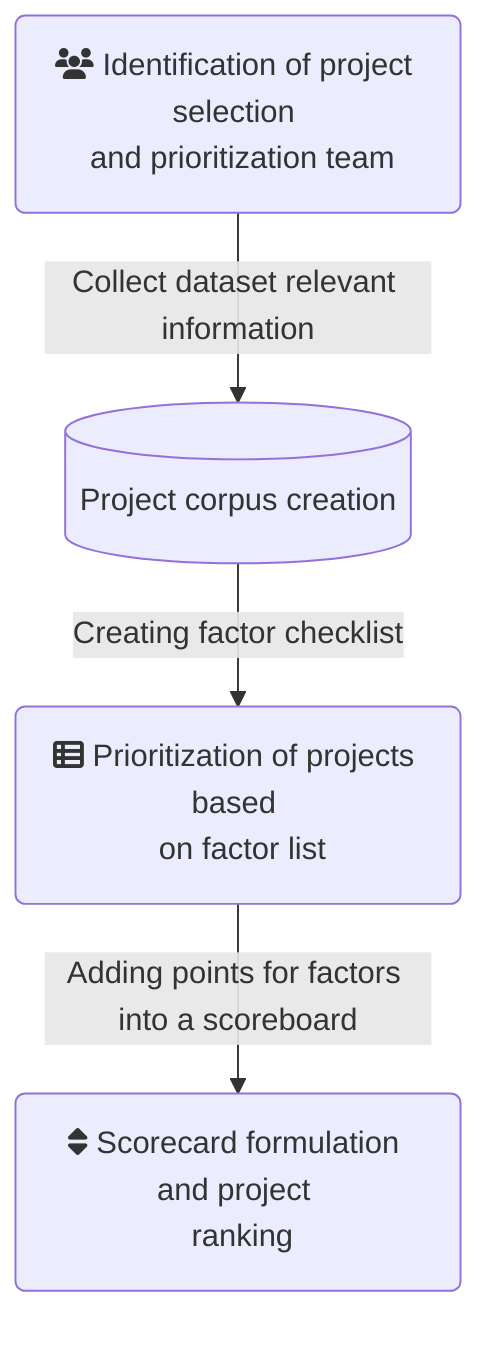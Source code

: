 graph TD;
	A(fa:fa-users Identification of project selection <br> and prioritization team) --> |Collect dataset relevant information|B[(Project corpus creation)]
    B--> |Creating factor checklist| C(fa:fa-th-list Prioritization of projects based <br> on factor list)
    C--> |Adding points for factors into a scoreboard| D(fa:fa-sort Scorecard formulation and project <br> ranking)